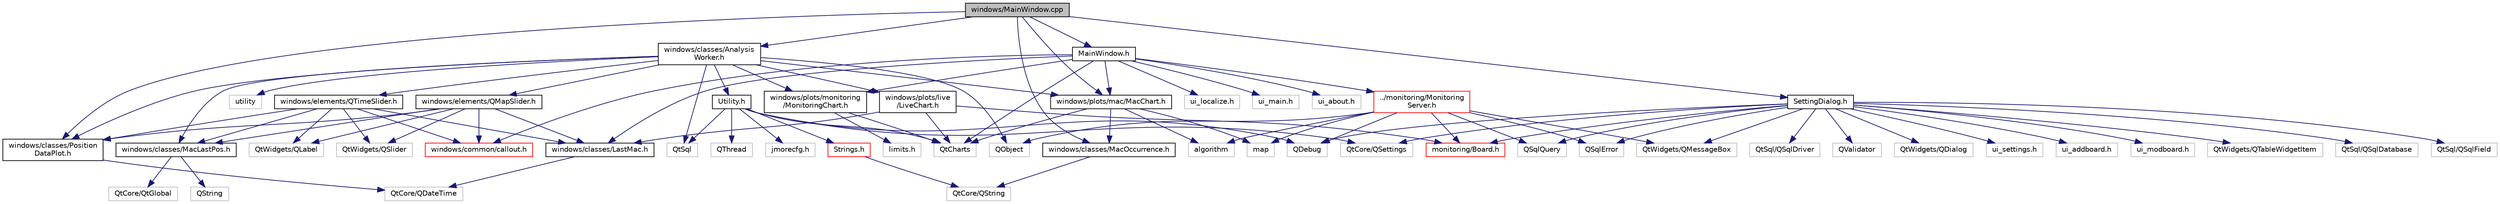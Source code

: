 digraph "windows/MainWindow.cpp"
{
  edge [fontname="Helvetica",fontsize="10",labelfontname="Helvetica",labelfontsize="10"];
  node [fontname="Helvetica",fontsize="10",shape=record];
  Node0 [label="windows/MainWindow.cpp",height=0.2,width=0.4,color="black", fillcolor="grey75", style="filled", fontcolor="black"];
  Node0 -> Node1 [color="midnightblue",fontsize="10",style="solid"];
  Node1 [label="windows/plots/mac/MacChart.h",height=0.2,width=0.4,color="black", fillcolor="white", style="filled",URL="$_mac_chart_8h.html"];
  Node1 -> Node2 [color="midnightblue",fontsize="10",style="solid"];
  Node2 [label="QtCharts",height=0.2,width=0.4,color="grey75", fillcolor="white", style="filled"];
  Node1 -> Node3 [color="midnightblue",fontsize="10",style="solid"];
  Node3 [label="map",height=0.2,width=0.4,color="grey75", fillcolor="white", style="filled"];
  Node1 -> Node4 [color="midnightblue",fontsize="10",style="solid"];
  Node4 [label="algorithm",height=0.2,width=0.4,color="grey75", fillcolor="white", style="filled"];
  Node1 -> Node5 [color="midnightblue",fontsize="10",style="solid"];
  Node5 [label="windows/classes/MacOccurrence.h",height=0.2,width=0.4,color="black", fillcolor="white", style="filled",URL="$_mac_occurrence_8h.html"];
  Node5 -> Node6 [color="midnightblue",fontsize="10",style="solid"];
  Node6 [label="QtCore/QString",height=0.2,width=0.4,color="grey75", fillcolor="white", style="filled"];
  Node0 -> Node5 [color="midnightblue",fontsize="10",style="solid"];
  Node0 -> Node7 [color="midnightblue",fontsize="10",style="solid"];
  Node7 [label="windows/classes/Position\lDataPlot.h",height=0.2,width=0.4,color="black", fillcolor="white", style="filled",URL="$_position_data_plot_8h.html"];
  Node7 -> Node8 [color="midnightblue",fontsize="10",style="solid"];
  Node8 [label="QtCore/QDateTime",height=0.2,width=0.4,color="grey75", fillcolor="white", style="filled"];
  Node0 -> Node9 [color="midnightblue",fontsize="10",style="solid"];
  Node9 [label="windows/classes/Analysis\lWorker.h",height=0.2,width=0.4,color="black", fillcolor="white", style="filled",URL="$_analysis_worker_8h.html"];
  Node9 -> Node10 [color="midnightblue",fontsize="10",style="solid"];
  Node10 [label="QObject",height=0.2,width=0.4,color="grey75", fillcolor="white", style="filled"];
  Node9 -> Node11 [color="midnightblue",fontsize="10",style="solid"];
  Node11 [label="windows/plots/monitoring\l/MonitoringChart.h",height=0.2,width=0.4,color="black", fillcolor="white", style="filled",URL="$_monitoring_chart_8h.html"];
  Node11 -> Node2 [color="midnightblue",fontsize="10",style="solid"];
  Node11 -> Node12 [color="midnightblue",fontsize="10",style="solid"];
  Node12 [label="limits.h",height=0.2,width=0.4,color="grey75", fillcolor="white", style="filled"];
  Node9 -> Node13 [color="midnightblue",fontsize="10",style="solid"];
  Node13 [label="QtSql",height=0.2,width=0.4,color="grey75", fillcolor="white", style="filled"];
  Node9 -> Node14 [color="midnightblue",fontsize="10",style="solid"];
  Node14 [label="utility",height=0.2,width=0.4,color="grey75", fillcolor="white", style="filled"];
  Node9 -> Node1 [color="midnightblue",fontsize="10",style="solid"];
  Node9 -> Node15 [color="midnightblue",fontsize="10",style="solid"];
  Node15 [label="Utility.h",height=0.2,width=0.4,color="black", fillcolor="white", style="filled",URL="$_utility_8h.html"];
  Node15 -> Node13 [color="midnightblue",fontsize="10",style="solid"];
  Node15 -> Node16 [color="midnightblue",fontsize="10",style="solid"];
  Node16 [label="QtCore/QSettings",height=0.2,width=0.4,color="grey75", fillcolor="white", style="filled"];
  Node15 -> Node17 [color="midnightblue",fontsize="10",style="solid"];
  Node17 [label="QDebug",height=0.2,width=0.4,color="grey75", fillcolor="white", style="filled"];
  Node15 -> Node18 [color="midnightblue",fontsize="10",style="solid"];
  Node18 [label="QThread",height=0.2,width=0.4,color="grey75", fillcolor="white", style="filled"];
  Node15 -> Node2 [color="midnightblue",fontsize="10",style="solid"];
  Node15 -> Node19 [color="midnightblue",fontsize="10",style="solid"];
  Node19 [label="jmorecfg.h",height=0.2,width=0.4,color="grey75", fillcolor="white", style="filled"];
  Node15 -> Node20 [color="midnightblue",fontsize="10",style="solid"];
  Node20 [label="Strings.h",height=0.2,width=0.4,color="red", fillcolor="white", style="filled",URL="$_strings_8h.html"];
  Node20 -> Node6 [color="midnightblue",fontsize="10",style="solid"];
  Node9 -> Node23 [color="midnightblue",fontsize="10",style="solid"];
  Node23 [label="windows/plots/live\l/LiveChart.h",height=0.2,width=0.4,color="black", fillcolor="white", style="filled",URL="$_live_chart_8h.html"];
  Node23 -> Node2 [color="midnightblue",fontsize="10",style="solid"];
  Node23 -> Node24 [color="midnightblue",fontsize="10",style="solid"];
  Node24 [label="monitoring/Board.h",height=0.2,width=0.4,color="red", fillcolor="white", style="filled",URL="$_board_8h.html"];
  Node23 -> Node29 [color="midnightblue",fontsize="10",style="solid"];
  Node29 [label="windows/classes/LastMac.h",height=0.2,width=0.4,color="black", fillcolor="white", style="filled",URL="$_last_mac_8h.html"];
  Node29 -> Node8 [color="midnightblue",fontsize="10",style="solid"];
  Node9 -> Node30 [color="midnightblue",fontsize="10",style="solid"];
  Node30 [label="windows/elements/QTimeSlider.h",height=0.2,width=0.4,color="black", fillcolor="white", style="filled",URL="$_q_time_slider_8h.html"];
  Node30 -> Node31 [color="midnightblue",fontsize="10",style="solid"];
  Node31 [label="QtWidgets/QSlider",height=0.2,width=0.4,color="grey75", fillcolor="white", style="filled"];
  Node30 -> Node32 [color="midnightblue",fontsize="10",style="solid"];
  Node32 [label="windows/common/callout.h",height=0.2,width=0.4,color="red", fillcolor="white", style="filled",URL="$callout_8h.html"];
  Node30 -> Node36 [color="midnightblue",fontsize="10",style="solid"];
  Node36 [label="QtWidgets/QLabel",height=0.2,width=0.4,color="grey75", fillcolor="white", style="filled"];
  Node30 -> Node7 [color="midnightblue",fontsize="10",style="solid"];
  Node30 -> Node37 [color="midnightblue",fontsize="10",style="solid"];
  Node37 [label="windows/classes/MacLastPos.h",height=0.2,width=0.4,color="black", fillcolor="white", style="filled",URL="$_mac_last_pos_8h.html"];
  Node37 -> Node38 [color="midnightblue",fontsize="10",style="solid"];
  Node38 [label="QtCore/QtGlobal",height=0.2,width=0.4,color="grey75", fillcolor="white", style="filled"];
  Node37 -> Node39 [color="midnightblue",fontsize="10",style="solid"];
  Node39 [label="QString",height=0.2,width=0.4,color="grey75", fillcolor="white", style="filled"];
  Node30 -> Node29 [color="midnightblue",fontsize="10",style="solid"];
  Node9 -> Node40 [color="midnightblue",fontsize="10",style="solid"];
  Node40 [label="windows/elements/QMapSlider.h",height=0.2,width=0.4,color="black", fillcolor="white", style="filled",URL="$_q_map_slider_8h.html"];
  Node40 -> Node31 [color="midnightblue",fontsize="10",style="solid"];
  Node40 -> Node32 [color="midnightblue",fontsize="10",style="solid"];
  Node40 -> Node36 [color="midnightblue",fontsize="10",style="solid"];
  Node40 -> Node7 [color="midnightblue",fontsize="10",style="solid"];
  Node40 -> Node37 [color="midnightblue",fontsize="10",style="solid"];
  Node40 -> Node29 [color="midnightblue",fontsize="10",style="solid"];
  Node9 -> Node7 [color="midnightblue",fontsize="10",style="solid"];
  Node9 -> Node37 [color="midnightblue",fontsize="10",style="solid"];
  Node0 -> Node41 [color="midnightblue",fontsize="10",style="solid"];
  Node41 [label="MainWindow.h",height=0.2,width=0.4,color="black", fillcolor="white", style="filled",URL="$_main_window_8h.html"];
  Node41 -> Node42 [color="midnightblue",fontsize="10",style="solid"];
  Node42 [label="ui_main.h",height=0.2,width=0.4,color="grey75", fillcolor="white", style="filled"];
  Node41 -> Node43 [color="midnightblue",fontsize="10",style="solid"];
  Node43 [label="ui_about.h",height=0.2,width=0.4,color="grey75", fillcolor="white", style="filled"];
  Node41 -> Node44 [color="midnightblue",fontsize="10",style="solid"];
  Node44 [label="ui_localize.h",height=0.2,width=0.4,color="grey75", fillcolor="white", style="filled"];
  Node41 -> Node45 [color="midnightblue",fontsize="10",style="solid"];
  Node45 [label="../monitoring/Monitoring\lServer.h",height=0.2,width=0.4,color="red", fillcolor="white", style="filled",URL="$_monitoring_server_8h.html"];
  Node45 -> Node10 [color="midnightblue",fontsize="10",style="solid"];
  Node45 -> Node4 [color="midnightblue",fontsize="10",style="solid"];
  Node45 -> Node24 [color="midnightblue",fontsize="10",style="solid"];
  Node45 -> Node3 [color="midnightblue",fontsize="10",style="solid"];
  Node45 -> Node58 [color="midnightblue",fontsize="10",style="solid"];
  Node58 [label="QSqlQuery",height=0.2,width=0.4,color="grey75", fillcolor="white", style="filled"];
  Node45 -> Node60 [color="midnightblue",fontsize="10",style="solid"];
  Node60 [label="QSqlError",height=0.2,width=0.4,color="grey75", fillcolor="white", style="filled"];
  Node45 -> Node61 [color="midnightblue",fontsize="10",style="solid"];
  Node61 [label="QtWidgets/QMessageBox",height=0.2,width=0.4,color="grey75", fillcolor="white", style="filled"];
  Node45 -> Node17 [color="midnightblue",fontsize="10",style="solid"];
  Node41 -> Node32 [color="midnightblue",fontsize="10",style="solid"];
  Node41 -> Node2 [color="midnightblue",fontsize="10",style="solid"];
  Node41 -> Node11 [color="midnightblue",fontsize="10",style="solid"];
  Node41 -> Node1 [color="midnightblue",fontsize="10",style="solid"];
  Node41 -> Node29 [color="midnightblue",fontsize="10",style="solid"];
  Node0 -> Node64 [color="midnightblue",fontsize="10",style="solid"];
  Node64 [label="SettingDialog.h",height=0.2,width=0.4,color="black", fillcolor="white", style="filled",URL="$_setting_dialog_8h.html"];
  Node64 -> Node65 [color="midnightblue",fontsize="10",style="solid"];
  Node65 [label="QtWidgets/QDialog",height=0.2,width=0.4,color="grey75", fillcolor="white", style="filled"];
  Node64 -> Node66 [color="midnightblue",fontsize="10",style="solid"];
  Node66 [label="ui_settings.h",height=0.2,width=0.4,color="grey75", fillcolor="white", style="filled"];
  Node64 -> Node67 [color="midnightblue",fontsize="10",style="solid"];
  Node67 [label="ui_addboard.h",height=0.2,width=0.4,color="grey75", fillcolor="white", style="filled"];
  Node64 -> Node68 [color="midnightblue",fontsize="10",style="solid"];
  Node68 [label="ui_modboard.h",height=0.2,width=0.4,color="grey75", fillcolor="white", style="filled"];
  Node64 -> Node69 [color="midnightblue",fontsize="10",style="solid"];
  Node69 [label="QtWidgets/QTableWidgetItem",height=0.2,width=0.4,color="grey75", fillcolor="white", style="filled"];
  Node64 -> Node24 [color="midnightblue",fontsize="10",style="solid"];
  Node64 -> Node16 [color="midnightblue",fontsize="10",style="solid"];
  Node64 -> Node58 [color="midnightblue",fontsize="10",style="solid"];
  Node64 -> Node60 [color="midnightblue",fontsize="10",style="solid"];
  Node64 -> Node17 [color="midnightblue",fontsize="10",style="solid"];
  Node64 -> Node61 [color="midnightblue",fontsize="10",style="solid"];
  Node64 -> Node70 [color="midnightblue",fontsize="10",style="solid"];
  Node70 [label="QtSql/QSqlDatabase",height=0.2,width=0.4,color="grey75", fillcolor="white", style="filled"];
  Node64 -> Node71 [color="midnightblue",fontsize="10",style="solid"];
  Node71 [label="QtSql/QSqlField",height=0.2,width=0.4,color="grey75", fillcolor="white", style="filled"];
  Node64 -> Node72 [color="midnightblue",fontsize="10",style="solid"];
  Node72 [label="QtSql/QSqlDriver",height=0.2,width=0.4,color="grey75", fillcolor="white", style="filled"];
  Node64 -> Node73 [color="midnightblue",fontsize="10",style="solid"];
  Node73 [label="QValidator",height=0.2,width=0.4,color="grey75", fillcolor="white", style="filled"];
}
